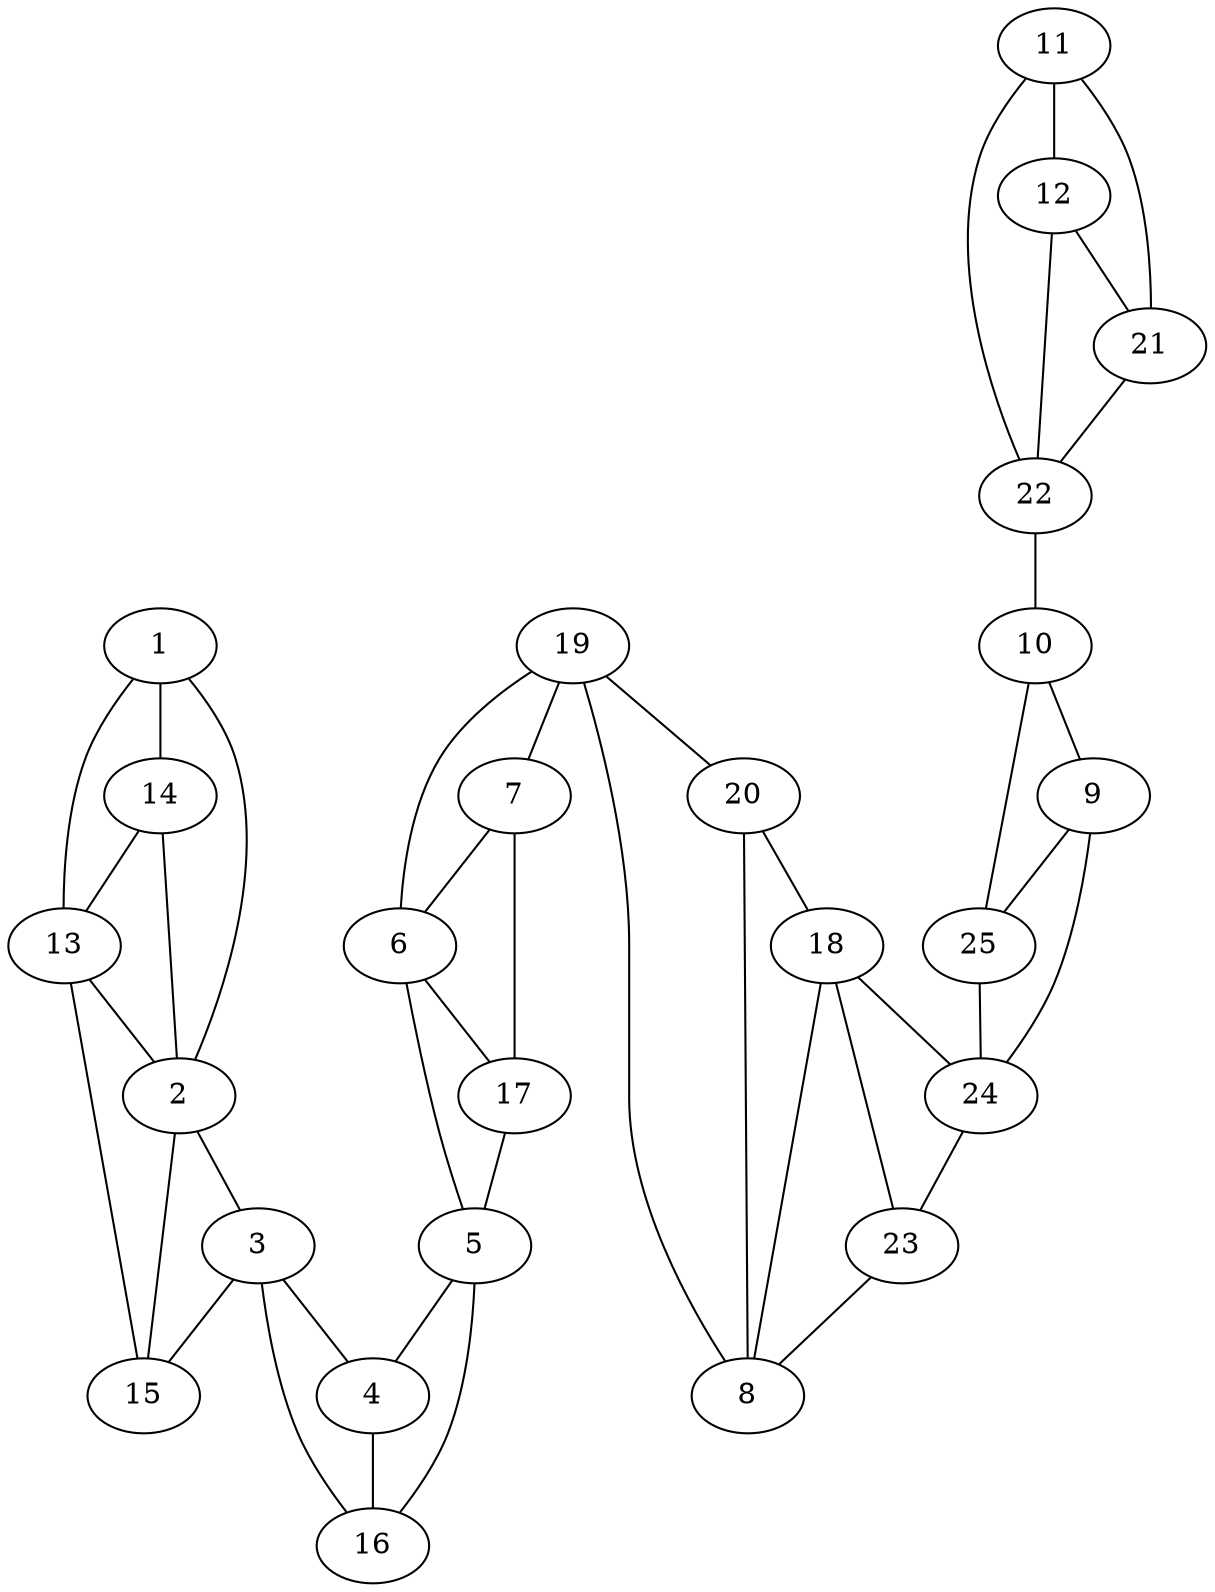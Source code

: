 graph pdb2dln {
	1	 [aaLength=20,
		sequence=EREVSLNSGAAVLAGLREGG,
		type=0];
	2	 [aaLength=5,
		sequence=TQLKS,
		type=0];
	1 -- 2	 [distance0="33.0",
		frequency=1,
		type0=3];
	13	 [aaLength=6,
		sequence=DAYPVD,
		type=1];
	1 -- 13	 [distance0="21.0",
		frequency=1,
		type0=2];
	14	 [aaLength=8,
		sequence=KIAVLLGG,
		type=1];
	1 -- 14	 [distance0="11.0",
		frequency=1,
		type0=1];
	3	 [aaLength=9,
		sequence=TLQGMLELM,
		type=0];
	2 -- 3	 [distance0="23.0",
		frequency=1,
		type0=3];
	15	 [aaLength=5,
		sequence=KVFIA,
		type=1];
	2 -- 15	 [distance0="9.0",
		distance1="0.0",
		frequency=2,
		type0=1,
		type1=4];
	4	 [aaLength=10,
		sequence=GVMASALSMD,
		type=0];
	3 -- 4	 [distance0="16.0",
		frequency=1,
		type0=3];
	3 -- 15	 [distance0="14.0",
		frequency=1,
		type0=2];
	16	 [aaLength=3,
		sequence=YTG,
		type=1];
	3 -- 16	 [distance0="12.0",
		distance1="0.0",
		frequency=2,
		type0=1,
		type1=4];
	4 -- 16	 [distance0="4.0",
		frequency=1,
		type0=1];
	5	 [aaLength=10,
		sequence=LRSKLLWQGA,
		type=0];
	5 -- 4	 [distance0="11.0",
		frequency=1,
		type0=1];
	5 -- 16	 [distance0="15.0",
		frequency=1,
		type0=2];
	6	 [aaLength=7,
		sequence=RAEFEKG,
		type=0];
	6 -- 5	 [distance0="21.0",
		frequency=1,
		type0=3];
	17	 [aaLength=5,
		sequence=PWVAL,
		type=1];
	6 -- 17	 [distance0="6.0",
		frequency=1,
		type0=1];
	7	 [aaLength=10,
		sequence=DKQLAEISAL,
		type=0];
	7 -- 6	 [distance0="9.0",
		frequency=1,
		type0=1];
	7 -- 17	 [distance0="15.0",
		frequency=1,
		type0=3];
	8	 [aaLength=11,
		sequence=LQDALRLAFQH,
		type=0];
	20	 [aaLength=5,
		sequence=MSKVV,
		type=1];
	8 -- 20	 [distance0="9.0",
		frequency=1,
		type0=1];
	18	 [aaLength=6,
		sequence=EVLIEK,
		type=1];
	8 -- 18	 [distance0="13.0",
		distance1="0.0",
		frequency=2,
		type0=2,
		type1=4];
	19	 [aaLength=5,
		sequence=VIVKP,
		type=1];
	8 -- 19	 [distance0="22.0",
		frequency=1,
		type0=3];
	9	 [aaLength=6,
		sequence=YEAKYL,
		type=0];
	24	 [aaLength=10,
		sequence=ILPSIRIQPS,
		type=1];
	9 -- 24	 [distance0="15.0",
		frequency=1,
		type0=2];
	25	 [aaLength=5,
		sequence=TQYFC,
		type=1];
	9 -- 25	 [distance0="9.0",
		distance1="0.0",
		frequency=2,
		type0=1,
		type1=4];
	10	 [aaLength=17,
		sequence=ASQEANLQALVLKAWTT,
		type=0];
	10 -- 9	 [distance0="19.0",
		frequency=1,
		type0=2];
	10 -- 25	 [distance0="10.0",
		frequency=1,
		type0=1];
	11	 [aaLength=8,
		sequence=LVPMAARQ,
		type=0];
	12	 [aaLength=10,
		sequence=FSQLVVRILE,
		type=0];
	11 -- 12	 [distance0="12.0",
		distance1="0.0",
		frequency=2,
		type0=1,
		type1=4];
	21	 [aaLength=8,
		sequence=QFYLLEAN,
		type=1];
	11 -- 21	 [distance0="17.0",
		frequency=1,
		type0=2];
	22	 [aaLength=8,
		sequence=WGRIDVML,
		type=1];
	11 -- 22	 [distance0="29.0",
		frequency=1,
		type0=3];
	12 -- 21	 [distance0="29.0",
		frequency=1,
		type0=2];
	12 -- 22	 [distance0="41.0",
		frequency=1,
		type0=3];
	13 -- 2	 [distance0="12.0",
		distance1="0.0",
		frequency=2,
		type0=1,
		type1=4];
	13 -- 15	 [distance0="21.0",
		frequency=1,
		type0=3];
	14 -- 2	 [distance0="44.0",
		frequency=1,
		type0=3];
	14 -- 13	 [distance0="32.0",
		distance1="0.0",
		frequency=2,
		type0=2,
		type1=4];
	17 -- 5	 [distance0="15.0",
		frequency=1,
		type0=2];
	23	 [aaLength=7,
		sequence=PEFTVAI,
		type=1];
	18 -- 23	 [distance0="10.0",
		distance1="0.0",
		frequency=2,
		type0=1,
		type1=4];
	18 -- 24	 [distance0="21.0",
		frequency=1,
		type0=3];
	19 -- 20	 [distance0="13.0",
		distance1="0.0",
		frequency=2,
		type0=2,
		type1=4];
	19 -- 6	 [distance0="22.0",
		frequency=1,
		type0=3];
	19 -- 7	 [distance0="13.0",
		frequency=1,
		type0=1];
	20 -- 18	 [distance0="22.0",
		frequency=1,
		type0=3];
	21 -- 22	 [distance0="12.0",
		frequency=1,
		type0=1];
	22 -- 10	 [distance0="22.0",
		frequency=1,
		type0=2];
	23 -- 8	 [distance0="23.0",
		frequency=1,
		type0=3];
	24 -- 23	 [distance0="11.0",
		frequency=1,
		type0=1];
	25 -- 24	 [distance0="24.0",
		frequency=1,
		type0=3];
}
